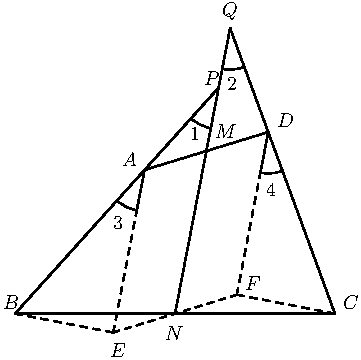  /* Geogebra to Asymptote conversion, documentation at artofproblemsolving.com/Wiki go to User:Azjps/geogebra */
import graph; size(6.cm); 
real labelscalefactor = 0.5; /* changes label-to-point distance */
pen dps = linewidth(0.7) + fontsize(10); defaultpen(dps); /* default pen style */ 
pen dotstyle = black; /* point style */ 
real xmin = -3., xmax = 3., ymin = -1., ymax = 4.;  /* image dimensions */


draw(arc((0.5453115233264652,2.82573996253597),0.5167517433803006,-132.0112388551609,-100.92267345147039)--(0.5453115233264652,2.82573996253597)--cycle, linewidth(0.8)); 
draw(arc((0.6889282913026672,3.569945106203278),0.5167517433803006,-100.92267345147037,-69.83410804777986)--(0.6889282913026672,3.569945106203278)--cycle, linewidth(0.8)); 
draw(arc((-0.3808277640612261,1.7975637368511108),0.5167517433803006,-132.01123885516085,-100.92267345147037)--(-0.3808277640612261,1.7975637368511108)--cycle, linewidth(0.8)); 
draw(arc((1.1659759952396014,2.270981743026686),0.5167517433803006,-100.92267345147037,-69.83410804777988)--(1.1659759952396014,2.270981743026686)--cycle, linewidth(0.8)); 
 /* draw figures */
draw((-0.3808277640612261,1.7975637368511108)--(-2.,0.), linewidth(0.8)); 
draw((2.,0.)--(1.1659759952396014,2.270981743026686), linewidth(0.8)); 
draw((-0.3808277640612261,1.7975637368511108)--(1.1659759952396014,2.270981743026686), linewidth(0.8)); 
draw((-2.,0.)--(2.,0.), linewidth(0.8)); 
draw((-0.3808277640612261,1.7975637368511108)--(0.5453115233264652,2.82573996253597), linewidth(0.8)); 
draw((0.6889282913026672,3.569945106203278)--(0.,0.), linewidth(0.8)); 
draw((0.6889282913026672,3.569945106203278)--(1.1659759952396014,2.270981743026686), linewidth(0.8)); 
draw((-2.,0.)--(-0.7734018796504137,-0.23670900308778753), linewidth(0.8) + linetype("4 4")); 
draw((-0.7734018796504137,-0.23670900308778753)--(0.7734018796504137,0.23670900308778753), linewidth(0.8) + linetype("4 4")); 
draw((0.7734018796504137,0.23670900308778753)--(2.,0.), linewidth(0.8) + linetype("4 4")); 
draw((0.7734018796504137,0.23670900308778753)--(1.1659759952396014,2.270981743026686), linewidth(0.8) + linetype("4 4")); 
draw((-0.3808277640612261,1.7975637368511108)--(-0.7734018796504137,-0.23670900308778753), linewidth(0.8) + linetype("4 4")); 
 /* dots and labels */
dot((-0.3808277640612261,1.7975637368511108),linewidth(1.pt) + dotstyle); 
label("$A$", (-0.6858526669738653,1.819137141859773), NE * labelscalefactor); 
dot((-2.,0.),linewidth(1.pt) + dotstyle); 
label("$B$", (-2.1844327227767373,0.02773109814139783), NE * labelscalefactor); 
dot((2.,0.),linewidth(1.pt) + dotstyle); 
label("$C$", (2.070156631054405,0.02773109814139783), NE * labelscalefactor); 
dot((1.1659759952396014,2.270981743026686),linewidth(1.pt) + dotstyle); 
label("$D$", (1.2433538416459238,2.3014387690147204), NE * labelscalefactor); 
dot((0.39257411558918764,2.0342727399388982),linewidth(1.pt) + dotstyle); 
label("$M$", (0.46822622657547286,2.1636383041133067), NE * labelscalefactor); 
dot((0.,0.),linewidth(1.pt) + dotstyle); 
label("$N$", (-0.15187586548088794,-0.35122018033748925), NE * labelscalefactor); 
dot((0.5453115233264652,2.82573996253597),linewidth(1.pt) + dotstyle); 
label("$P$", (0.33042576167405935,2.8354155705076973), NE * labelscalefactor); 
dot((0.6889282913026672,3.569945106203278),linewidth(1.pt) + dotstyle); 
label("$Q$", (0.5543515171388563,3.6449933018035017), NE * labelscalefactor); 
label("1", (0.15817518054729246,2.14641324600063), NE * labelscalefactor); 
label("2", (0.6232517495895631,2.766515338056991), NE * labelscalefactor); 
dot((-0.7734018796504137,-0.23670900308778753),linewidth(1.pt) + dotstyle); 
label("$E$", (-0.8408781899879555,-0.5751459358022861), NE * labelscalefactor); 
dot((0.7734018796504137,0.23670900308778753),linewidth(1.pt) + dotstyle); 
label("$F$", (0.8471775050543601,0.26888191171887144), NE * labelscalefactor); 
label("3", (-0.8064280737626021,1.0267844686766456), NE * labelscalefactor); 
label("4", (1.1055533767445103,1.440185863380886), NE * labelscalefactor); 
clip((xmin,ymin)--(xmin,ymax)--(xmax,ymax)--(xmax,ymin)--cycle); 
 /* end of picture */